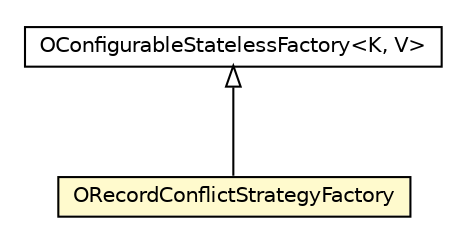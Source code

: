 #!/usr/local/bin/dot
#
# Class diagram 
# Generated by UMLGraph version R5_6-24-gf6e263 (http://www.umlgraph.org/)
#

digraph G {
	edge [fontname="Helvetica",fontsize=10,labelfontname="Helvetica",labelfontsize=10];
	node [fontname="Helvetica",fontsize=10,shape=plaintext];
	nodesep=0.25;
	ranksep=0.5;
	// com.orientechnologies.common.factory.OConfigurableStatelessFactory<K, V>
	c2977336 [label=<<table title="com.orientechnologies.common.factory.OConfigurableStatelessFactory" border="0" cellborder="1" cellspacing="0" cellpadding="2" port="p" href="../../../common/factory/OConfigurableStatelessFactory.html">
		<tr><td><table border="0" cellspacing="0" cellpadding="1">
<tr><td align="center" balign="center"> OConfigurableStatelessFactory&lt;K, V&gt; </td></tr>
		</table></td></tr>
		</table>>, URL="../../../common/factory/OConfigurableStatelessFactory.html", fontname="Helvetica", fontcolor="black", fontsize=10.0];
	// com.orientechnologies.orient.core.conflict.ORecordConflictStrategyFactory
	c2978379 [label=<<table title="com.orientechnologies.orient.core.conflict.ORecordConflictStrategyFactory" border="0" cellborder="1" cellspacing="0" cellpadding="2" port="p" bgcolor="lemonChiffon" href="./ORecordConflictStrategyFactory.html">
		<tr><td><table border="0" cellspacing="0" cellpadding="1">
<tr><td align="center" balign="center"> ORecordConflictStrategyFactory </td></tr>
		</table></td></tr>
		</table>>, URL="./ORecordConflictStrategyFactory.html", fontname="Helvetica", fontcolor="black", fontsize=10.0];
	//com.orientechnologies.orient.core.conflict.ORecordConflictStrategyFactory extends com.orientechnologies.common.factory.OConfigurableStatelessFactory<java.lang.String, com.orientechnologies.orient.core.conflict.ORecordConflictStrategy>
	c2977336:p -> c2978379:p [dir=back,arrowtail=empty];
}

